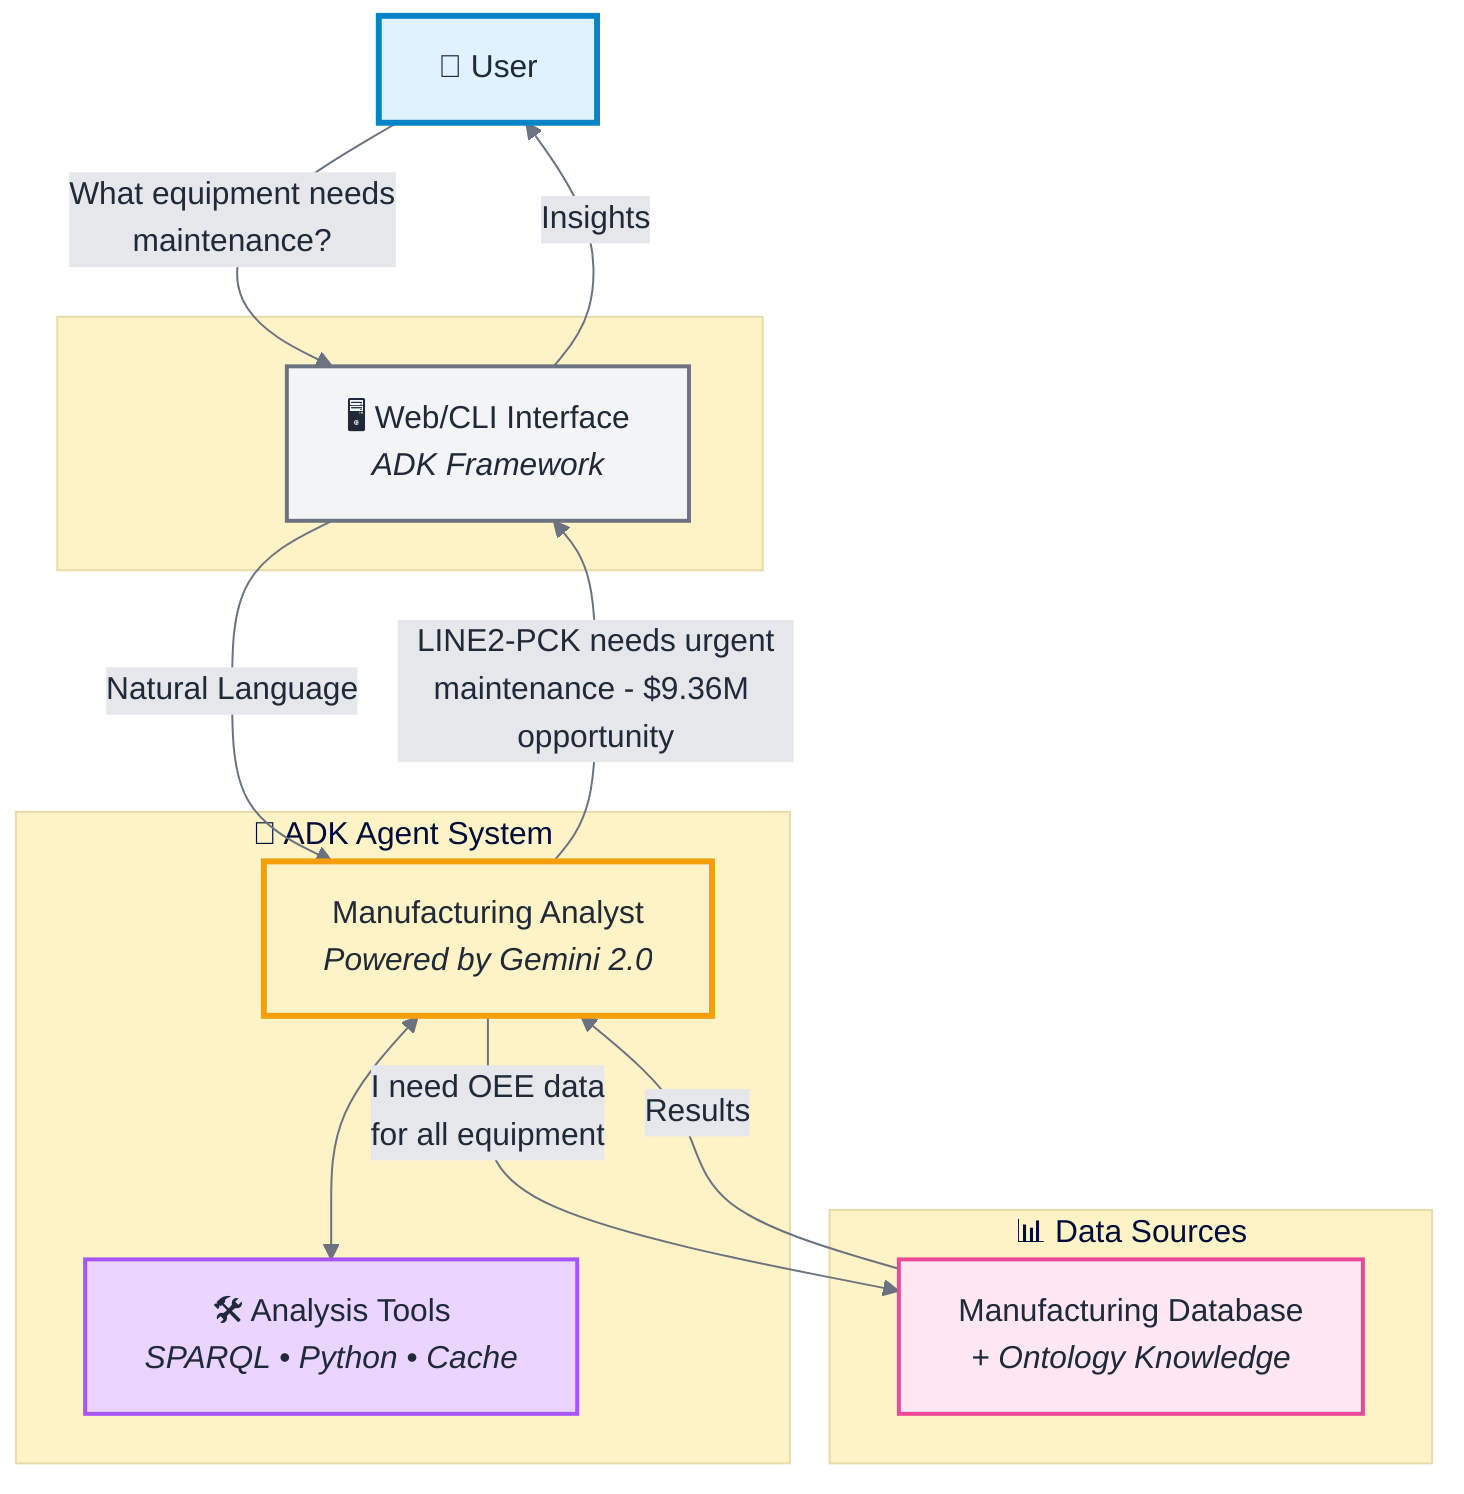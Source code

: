 %%{init: {'theme':'base', 'themeVariables': { 'primaryColor':'#f3f4f6', 'primaryTextColor':'#1f2937', 'primaryBorderColor':'#d1d5db', 'lineColor':'#6b7280', 'secondaryColor':'#e5e7eb', 'tertiaryColor':'#fef3c7', 'background':'#ffffff'}}}%%

graph TB
    %% User asks a question
    USER[👤 User] -->|"What equipment needs<br/>maintenance?"| INTERFACE
    
    subgraph " "
        INTERFACE[🖥️ Web/CLI Interface<br/><i>ADK Framework</i>]
    end
    
    INTERFACE -->|Natural Language| AGENT
    
    subgraph "🤖 ADK Agent System"
        AGENT[Manufacturing Analyst<br/><i>Powered by Gemini 2.0</i>]
        TOOLS[🛠️ Analysis Tools<br/><i>SPARQL • Python • Cache</i>]
        AGENT <--> TOOLS
    end
    
    AGENT -->|"I need OEE data<br/>for all equipment"| DATA
    
    subgraph "📊 Data Sources"
        DATA[Manufacturing Database<br/><i>+ Ontology Knowledge</i>]
    end
    
    DATA -->|Results| AGENT
    
    AGENT -->|"LINE2-PCK needs urgent<br/>maintenance - $9.36M opportunity"| INTERFACE
    
    INTERFACE -->|Insights| USER
    
    %% Styling for clarity
    style USER fill:#e0f2fe,stroke:#0284c7,stroke-width:3px
    style INTERFACE fill:#f3f4f6,stroke:#6b7280,stroke-width:2px
    style AGENT fill:#fef3c7,stroke:#f59e0b,stroke-width:3px
    style TOOLS fill:#e9d5ff,stroke:#a855f7,stroke-width:2px
    style DATA fill:#fce7f3,stroke:#ec4899,stroke-width:2px